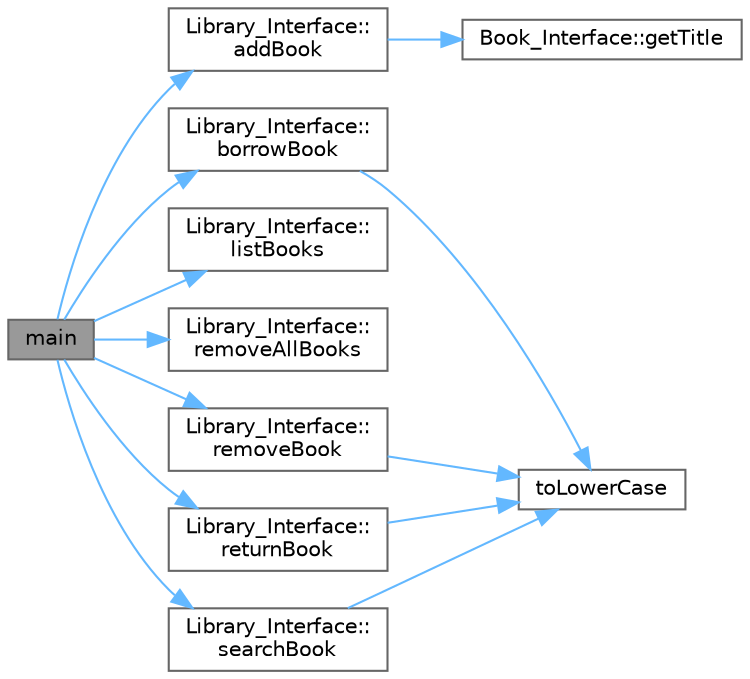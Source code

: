 digraph "main"
{
 // LATEX_PDF_SIZE
  bgcolor="transparent";
  edge [fontname=Helvetica,fontsize=10,labelfontname=Helvetica,labelfontsize=10];
  node [fontname=Helvetica,fontsize=10,shape=box,height=0.2,width=0.4];
  rankdir="LR";
  Node1 [id="Node000001",label="main",height=0.2,width=0.4,color="gray40", fillcolor="grey60", style="filled", fontcolor="black",tooltip="Main function that drives the Library Management System."];
  Node1 -> Node2 [id="edge1_Node000001_Node000002",color="steelblue1",style="solid",tooltip=" "];
  Node2 [id="Node000002",label="Library_Interface::\laddBook",height=0.2,width=0.4,color="grey40", fillcolor="white", style="filled",URL="$class_library___interface.html#a173b3894c459324f6a46aa717f2cfa61",tooltip="Adds a new book to the library."];
  Node2 -> Node3 [id="edge2_Node000002_Node000003",color="steelblue1",style="solid",tooltip=" "];
  Node3 [id="Node000003",label="Book_Interface::getTitle",height=0.2,width=0.4,color="grey40", fillcolor="white", style="filled",URL="$class_book___interface.html#ad1748dbf83065fb5213bf24703d76179",tooltip="Retrieves the title of the book."];
  Node1 -> Node4 [id="edge3_Node000001_Node000004",color="steelblue1",style="solid",tooltip=" "];
  Node4 [id="Node000004",label="Library_Interface::\lborrowBook",height=0.2,width=0.4,color="grey40", fillcolor="white", style="filled",URL="$class_library___interface.html#ad168713bc54139b612073a5f98643f98",tooltip="Borrows a book from the library."];
  Node4 -> Node5 [id="edge4_Node000004_Node000005",color="steelblue1",style="solid",tooltip=" "];
  Node5 [id="Node000005",label="toLowerCase",height=0.2,width=0.4,color="grey40", fillcolor="white", style="filled",URL="$_library___interface_8cpp.html#ad8200839a864ebdf2f129fbffa33967b",tooltip="Converts a string to lowercase."];
  Node1 -> Node6 [id="edge5_Node000001_Node000006",color="steelblue1",style="solid",tooltip=" "];
  Node6 [id="Node000006",label="Library_Interface::\llistBooks",height=0.2,width=0.4,color="grey40", fillcolor="white", style="filled",URL="$class_library___interface.html#afe1165575fbce88478a33fd099113208",tooltip="Lists all books currently in the library."];
  Node1 -> Node7 [id="edge6_Node000001_Node000007",color="steelblue1",style="solid",tooltip=" "];
  Node7 [id="Node000007",label="Library_Interface::\lremoveAllBooks",height=0.2,width=0.4,color="grey40", fillcolor="white", style="filled",URL="$class_library___interface.html#a64918c15bdefae68a7f4b551bb84726e",tooltip="Removes all books from the library while keeping column headers in storage."];
  Node1 -> Node8 [id="edge7_Node000001_Node000008",color="steelblue1",style="solid",tooltip=" "];
  Node8 [id="Node000008",label="Library_Interface::\lremoveBook",height=0.2,width=0.4,color="grey40", fillcolor="white", style="filled",URL="$class_library___interface.html#a97d10e79c3082d9850c25140fba5ac72",tooltip="Removes a book from the library by title."];
  Node8 -> Node5 [id="edge8_Node000008_Node000005",color="steelblue1",style="solid",tooltip=" "];
  Node1 -> Node9 [id="edge9_Node000001_Node000009",color="steelblue1",style="solid",tooltip=" "];
  Node9 [id="Node000009",label="Library_Interface::\lreturnBook",height=0.2,width=0.4,color="grey40", fillcolor="white", style="filled",URL="$class_library___interface.html#a85dcb80ae478fe84946a56bea486d227",tooltip="Returns a borrowed book to the library."];
  Node9 -> Node5 [id="edge10_Node000009_Node000005",color="steelblue1",style="solid",tooltip=" "];
  Node1 -> Node10 [id="edge11_Node000001_Node000010",color="steelblue1",style="solid",tooltip=" "];
  Node10 [id="Node000010",label="Library_Interface::\lsearchBook",height=0.2,width=0.4,color="grey40", fillcolor="white", style="filled",URL="$class_library___interface.html#a13de47f4bf30732557c742ae69179c33",tooltip="Searches for a book by title, author, year, or row number."];
  Node10 -> Node5 [id="edge12_Node000010_Node000005",color="steelblue1",style="solid",tooltip=" "];
}
